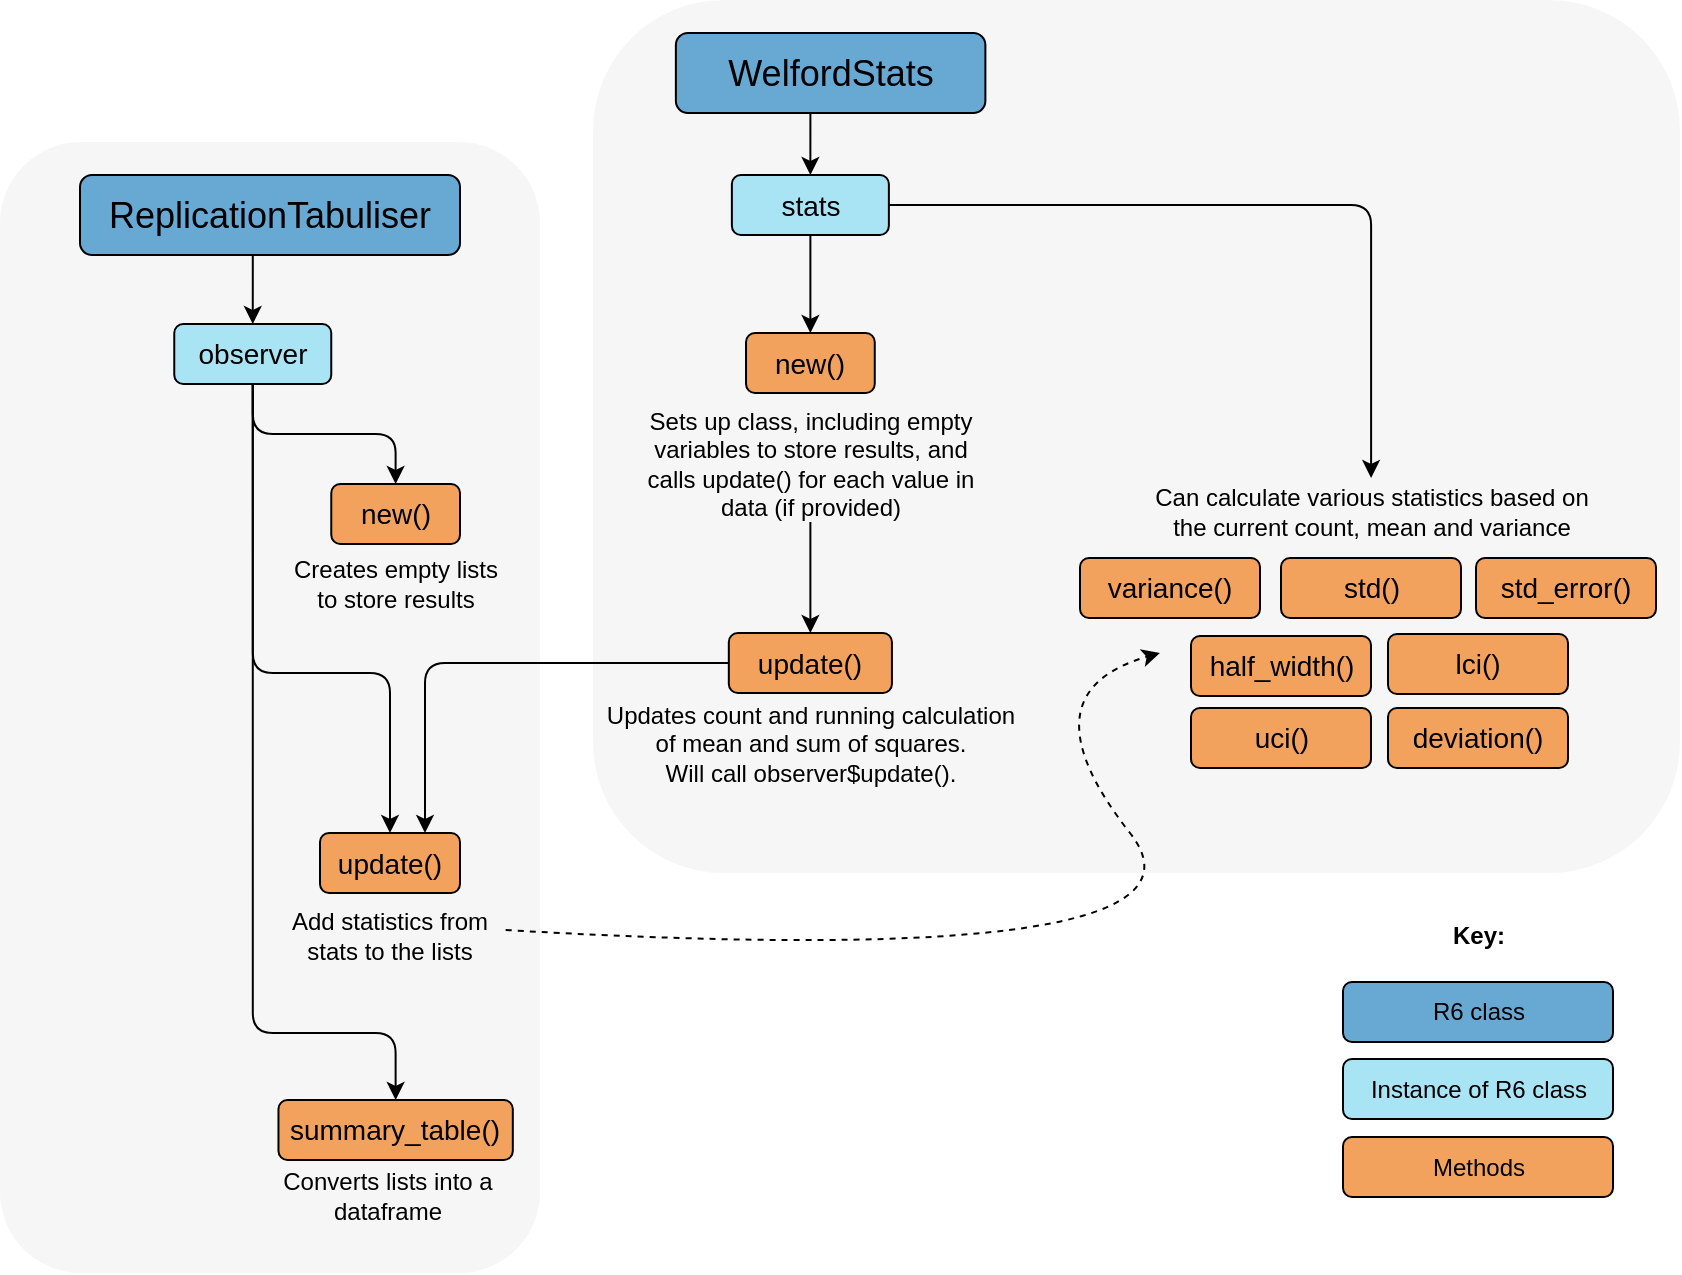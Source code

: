 <mxfile version="26.1.1">
  <diagram name="Page-1" id="ynTKS2v_TZv17swCPKiS">
    <mxGraphModel dx="1097" dy="831" grid="1" gridSize="10" guides="1" tooltips="1" connect="1" arrows="1" fold="1" page="1" pageScale="1" pageWidth="827" pageHeight="1169" math="0" shadow="0">
      <root>
        <mxCell id="0" />
        <mxCell id="1" parent="0" />
        <mxCell id="q0k77vlWbUJt_Vhd_Qly-42" value="" style="rounded=1;whiteSpace=wrap;html=1;strokeColor=none;fillColor=#EEEEEE;fontStyle=1;opacity=50;" parent="1" vertex="1">
          <mxGeometry x="336.5" y="40" width="543.5" height="436.5" as="geometry" />
        </mxCell>
        <mxCell id="ltitkqDnKHNBnyyiyaz9-67" value="" style="rounded=1;whiteSpace=wrap;html=1;strokeColor=none;fillColor=#EEEEEE;fontStyle=1;opacity=50;" parent="1" vertex="1">
          <mxGeometry x="40" y="111" width="270" height="565.5" as="geometry" />
        </mxCell>
        <mxCell id="q0k77vlWbUJt_Vhd_Qly-6" style="edgeStyle=orthogonalEdgeStyle;rounded=0;orthogonalLoop=1;jettySize=auto;html=1;exitX=0.5;exitY=1;exitDx=0;exitDy=0;entryX=0.5;entryY=0;entryDx=0;entryDy=0;" parent="1" source="ltitkqDnKHNBnyyiyaz9-6" target="q0k77vlWbUJt_Vhd_Qly-5" edge="1">
          <mxGeometry relative="1" as="geometry" />
        </mxCell>
        <mxCell id="ltitkqDnKHNBnyyiyaz9-6" value="&lt;font style=&quot;font-size: 18px;&quot;&gt;WelfordStats&lt;/font&gt;" style="rounded=1;whiteSpace=wrap;html=1;fillColor=#68A9D4;" parent="1" vertex="1">
          <mxGeometry x="377.94" y="56.5" width="154.75" height="40" as="geometry" />
        </mxCell>
        <mxCell id="ltitkqDnKHNBnyyiyaz9-41" value="Key:" style="text;html=1;align=center;verticalAlign=middle;whiteSpace=wrap;rounded=1;fontStyle=1;" parent="1" vertex="1">
          <mxGeometry x="756.5" y="495.5" width="45" height="25" as="geometry" />
        </mxCell>
        <mxCell id="ltitkqDnKHNBnyyiyaz9-43" value="Methods" style="rounded=1;whiteSpace=wrap;html=1;fillColor=#F2A25C;" parent="1" vertex="1">
          <mxGeometry x="711.5" y="608.5" width="135" height="30" as="geometry" />
        </mxCell>
        <mxCell id="ltitkqDnKHNBnyyiyaz9-44" value="Instance of R6 class" style="rounded=1;whiteSpace=wrap;html=1;fillColor=#A9E4F5;" parent="1" vertex="1">
          <mxGeometry x="711.5" y="569.5" width="135" height="30" as="geometry" />
        </mxCell>
        <mxCell id="ltitkqDnKHNBnyyiyaz9-45" value="R6 class" style="rounded=1;whiteSpace=wrap;html=1;fillColor=#68A9D4;" parent="1" vertex="1">
          <mxGeometry x="711.5" y="531" width="135" height="30" as="geometry" />
        </mxCell>
        <mxCell id="ltitkqDnKHNBnyyiyaz9-88" value="" style="curved=1;endArrow=classic;html=1;rounded=1;dashed=1;exitX=1;exitY=0;exitDx=0;exitDy=0;" parent="1" edge="1">
          <mxGeometry width="50" height="50" relative="1" as="geometry">
            <mxPoint x="292.82" y="505" as="sourcePoint" />
            <mxPoint x="620" y="366.5" as="targetPoint" />
            <Array as="points">
              <mxPoint x="660" y="526.5" />
              <mxPoint x="550" y="386.5" />
            </Array>
          </mxGeometry>
        </mxCell>
        <mxCell id="q0k77vlWbUJt_Vhd_Qly-1" value="&lt;font style=&quot;font-size: 14px;&quot;&gt;new()&lt;/font&gt;" style="rounded=1;whiteSpace=wrap;html=1;fillColor=#F2A25C;" parent="1" vertex="1">
          <mxGeometry x="413.01" y="206.5" width="64.37" height="30" as="geometry" />
        </mxCell>
        <mxCell id="q0k77vlWbUJt_Vhd_Qly-34" style="edgeStyle=orthogonalEdgeStyle;rounded=1;orthogonalLoop=1;jettySize=auto;html=1;exitX=0;exitY=0.5;exitDx=0;exitDy=0;entryX=0.75;entryY=0;entryDx=0;entryDy=0;curved=0;" parent="1" source="q0k77vlWbUJt_Vhd_Qly-3" target="q0k77vlWbUJt_Vhd_Qly-32" edge="1">
          <mxGeometry relative="1" as="geometry" />
        </mxCell>
        <mxCell id="q0k77vlWbUJt_Vhd_Qly-3" value="&lt;font style=&quot;font-size: 14px;&quot;&gt;update()&lt;/font&gt;" style="rounded=1;whiteSpace=wrap;html=1;fillColor=#F2A25C;" parent="1" vertex="1">
          <mxGeometry x="404.41" y="356.5" width="81.56" height="30" as="geometry" />
        </mxCell>
        <mxCell id="q0k77vlWbUJt_Vhd_Qly-7" style="edgeStyle=orthogonalEdgeStyle;rounded=0;orthogonalLoop=1;jettySize=auto;html=1;exitX=0.5;exitY=1;exitDx=0;exitDy=0;entryX=0.5;entryY=0;entryDx=0;entryDy=0;" parent="1" source="q0k77vlWbUJt_Vhd_Qly-5" target="q0k77vlWbUJt_Vhd_Qly-1" edge="1">
          <mxGeometry relative="1" as="geometry" />
        </mxCell>
        <mxCell id="q0k77vlWbUJt_Vhd_Qly-22" style="edgeStyle=orthogonalEdgeStyle;rounded=1;orthogonalLoop=1;jettySize=auto;html=1;exitX=1;exitY=0.5;exitDx=0;exitDy=0;curved=0;" parent="1" source="q0k77vlWbUJt_Vhd_Qly-5" edge="1" target="q0k77vlWbUJt_Vhd_Qly-19">
          <mxGeometry relative="1" as="geometry">
            <mxPoint x="730" y="196.5" as="targetPoint" />
          </mxGeometry>
        </mxCell>
        <mxCell id="q0k77vlWbUJt_Vhd_Qly-5" value="&lt;font style=&quot;font-size: 14px;&quot;&gt;stats&lt;/font&gt;" style="rounded=1;whiteSpace=wrap;html=1;fillColor=#A9E4F5;" parent="1" vertex="1">
          <mxGeometry x="405.94" y="127.5" width="78.5" height="30" as="geometry" />
        </mxCell>
        <mxCell id="1YQfei4QBcS1-SSEy_-4-2" style="edgeStyle=orthogonalEdgeStyle;rounded=0;orthogonalLoop=1;jettySize=auto;html=1;exitX=0.5;exitY=1;exitDx=0;exitDy=0;" edge="1" parent="1" source="q0k77vlWbUJt_Vhd_Qly-8" target="q0k77vlWbUJt_Vhd_Qly-3">
          <mxGeometry relative="1" as="geometry" />
        </mxCell>
        <mxCell id="q0k77vlWbUJt_Vhd_Qly-8" value="Sets up class, including empty variables to store results, and calls update() for each value in data (if provided)" style="text;html=1;align=center;verticalAlign=middle;whiteSpace=wrap;rounded=1;" parent="1" vertex="1">
          <mxGeometry x="357.69" y="242.5" width="175" height="58.5" as="geometry" />
        </mxCell>
        <mxCell id="q0k77vlWbUJt_Vhd_Qly-10" value="Updates count and running calculation of mean and sum of squares.&lt;div&gt;Will call observer$update().&lt;/div&gt;" style="text;html=1;align=center;verticalAlign=middle;whiteSpace=wrap;rounded=1;" parent="1" vertex="1">
          <mxGeometry x="336.5" y="386.5" width="217.38" height="50" as="geometry" />
        </mxCell>
        <mxCell id="q0k77vlWbUJt_Vhd_Qly-12" value="&lt;span style=&quot;font-size: 14px;&quot;&gt;variance()&lt;/span&gt;" style="rounded=1;whiteSpace=wrap;html=1;fillColor=#F2A25C;" parent="1" vertex="1">
          <mxGeometry x="580" y="319" width="90" height="30" as="geometry" />
        </mxCell>
        <mxCell id="q0k77vlWbUJt_Vhd_Qly-13" value="&lt;span style=&quot;font-size: 14px;&quot;&gt;std()&lt;/span&gt;" style="rounded=1;whiteSpace=wrap;html=1;fillColor=#F2A25C;" parent="1" vertex="1">
          <mxGeometry x="680.5" y="319" width="90" height="30" as="geometry" />
        </mxCell>
        <mxCell id="q0k77vlWbUJt_Vhd_Qly-14" value="&lt;span style=&quot;font-size: 14px;&quot;&gt;std_error()&lt;/span&gt;" style="rounded=1;whiteSpace=wrap;html=1;fillColor=#F2A25C;" parent="1" vertex="1">
          <mxGeometry x="778" y="319" width="90" height="30" as="geometry" />
        </mxCell>
        <mxCell id="q0k77vlWbUJt_Vhd_Qly-15" value="&lt;span style=&quot;font-size: 14px;&quot;&gt;half_width()&lt;/span&gt;" style="rounded=1;whiteSpace=wrap;html=1;fillColor=#F2A25C;" parent="1" vertex="1">
          <mxGeometry x="635.5" y="358" width="90" height="30" as="geometry" />
        </mxCell>
        <mxCell id="q0k77vlWbUJt_Vhd_Qly-16" value="&lt;span style=&quot;font-size: 14px;&quot;&gt;lci()&lt;/span&gt;" style="rounded=1;whiteSpace=wrap;html=1;fillColor=#F2A25C;" parent="1" vertex="1">
          <mxGeometry x="734" y="357" width="90" height="30" as="geometry" />
        </mxCell>
        <mxCell id="q0k77vlWbUJt_Vhd_Qly-17" value="&lt;span style=&quot;font-size: 14px;&quot;&gt;uci()&lt;/span&gt;" style="rounded=1;whiteSpace=wrap;html=1;fillColor=#F2A25C;" parent="1" vertex="1">
          <mxGeometry x="635.5" y="394" width="90" height="30" as="geometry" />
        </mxCell>
        <mxCell id="q0k77vlWbUJt_Vhd_Qly-18" value="&lt;span style=&quot;font-size: 14px;&quot;&gt;deviation()&lt;/span&gt;" style="rounded=1;whiteSpace=wrap;html=1;fillColor=#F2A25C;" parent="1" vertex="1">
          <mxGeometry x="734" y="394" width="90" height="30" as="geometry" />
        </mxCell>
        <mxCell id="q0k77vlWbUJt_Vhd_Qly-19" value="Can calculate various statistics based on the current count, mean and variance" style="text;html=1;align=center;verticalAlign=middle;whiteSpace=wrap;rounded=1;" parent="1" vertex="1">
          <mxGeometry x="610.75" y="279" width="229.5" height="33" as="geometry" />
        </mxCell>
        <mxCell id="q0k77vlWbUJt_Vhd_Qly-27" style="edgeStyle=orthogonalEdgeStyle;rounded=0;orthogonalLoop=1;jettySize=auto;html=1;exitX=0.5;exitY=1;exitDx=0;exitDy=0;entryX=0.5;entryY=0;entryDx=0;entryDy=0;" parent="1" source="q0k77vlWbUJt_Vhd_Qly-24" target="q0k77vlWbUJt_Vhd_Qly-25" edge="1">
          <mxGeometry relative="1" as="geometry" />
        </mxCell>
        <mxCell id="q0k77vlWbUJt_Vhd_Qly-24" value="&lt;font style=&quot;font-size: 18px;&quot;&gt;ReplicationTabuliser&lt;/font&gt;" style="rounded=1;whiteSpace=wrap;html=1;fillColor=#68A9D4;" parent="1" vertex="1">
          <mxGeometry x="80" y="127.5" width="190" height="40" as="geometry" />
        </mxCell>
        <mxCell id="q0k77vlWbUJt_Vhd_Qly-35" style="edgeStyle=orthogonalEdgeStyle;shape=connector;curved=0;rounded=1;orthogonalLoop=1;jettySize=auto;html=1;exitX=0.5;exitY=1;exitDx=0;exitDy=0;entryX=0.5;entryY=0;entryDx=0;entryDy=0;strokeColor=default;align=center;verticalAlign=middle;fontFamily=Helvetica;fontSize=11;fontColor=default;labelBackgroundColor=default;endArrow=classic;" parent="1" source="q0k77vlWbUJt_Vhd_Qly-25" target="q0k77vlWbUJt_Vhd_Qly-29" edge="1">
          <mxGeometry relative="1" as="geometry" />
        </mxCell>
        <mxCell id="q0k77vlWbUJt_Vhd_Qly-36" style="edgeStyle=orthogonalEdgeStyle;shape=connector;curved=0;rounded=1;orthogonalLoop=1;jettySize=auto;html=1;exitX=0.5;exitY=1;exitDx=0;exitDy=0;entryX=0.5;entryY=0;entryDx=0;entryDy=0;strokeColor=default;align=center;verticalAlign=middle;fontFamily=Helvetica;fontSize=11;fontColor=default;labelBackgroundColor=default;endArrow=classic;" parent="1" source="q0k77vlWbUJt_Vhd_Qly-25" target="q0k77vlWbUJt_Vhd_Qly-32" edge="1">
          <mxGeometry relative="1" as="geometry">
            <Array as="points">
              <mxPoint x="166" y="376.5" />
              <mxPoint x="235" y="376.5" />
            </Array>
          </mxGeometry>
        </mxCell>
        <mxCell id="q0k77vlWbUJt_Vhd_Qly-41" style="edgeStyle=orthogonalEdgeStyle;shape=connector;curved=0;rounded=1;orthogonalLoop=1;jettySize=auto;html=1;exitX=0.5;exitY=1;exitDx=0;exitDy=0;entryX=0.5;entryY=0;entryDx=0;entryDy=0;strokeColor=default;align=center;verticalAlign=middle;fontFamily=Helvetica;fontSize=11;fontColor=default;labelBackgroundColor=default;endArrow=classic;" parent="1" source="q0k77vlWbUJt_Vhd_Qly-25" target="q0k77vlWbUJt_Vhd_Qly-37" edge="1">
          <mxGeometry relative="1" as="geometry">
            <Array as="points">
              <mxPoint x="166" y="556.5" />
              <mxPoint x="238" y="556.5" />
            </Array>
          </mxGeometry>
        </mxCell>
        <mxCell id="q0k77vlWbUJt_Vhd_Qly-25" value="&lt;font style=&quot;font-size: 14px;&quot;&gt;observer&lt;/font&gt;" style="rounded=1;whiteSpace=wrap;html=1;fillColor=#A9E4F5;" parent="1" vertex="1">
          <mxGeometry x="127.13" y="202" width="78.5" height="30" as="geometry" />
        </mxCell>
        <mxCell id="q0k77vlWbUJt_Vhd_Qly-29" value="&lt;font style=&quot;font-size: 14px;&quot;&gt;new()&lt;/font&gt;" style="rounded=1;whiteSpace=wrap;html=1;fillColor=#F2A25C;" parent="1" vertex="1">
          <mxGeometry x="205.63" y="282" width="64.37" height="30" as="geometry" />
        </mxCell>
        <mxCell id="q0k77vlWbUJt_Vhd_Qly-31" value="Creates empty lists to store results" style="text;html=1;align=center;verticalAlign=middle;whiteSpace=wrap;rounded=1;" parent="1" vertex="1">
          <mxGeometry x="182.82" y="312" width="110" height="40" as="geometry" />
        </mxCell>
        <mxCell id="q0k77vlWbUJt_Vhd_Qly-32" value="&lt;font style=&quot;font-size: 14px;&quot;&gt;update()&lt;/font&gt;" style="rounded=1;whiteSpace=wrap;html=1;fillColor=#F2A25C;" parent="1" vertex="1">
          <mxGeometry x="200" y="456.5" width="70" height="30" as="geometry" />
        </mxCell>
        <mxCell id="q0k77vlWbUJt_Vhd_Qly-33" value="Add statistics from stats to the lists" style="text;html=1;align=center;verticalAlign=middle;whiteSpace=wrap;rounded=1;" parent="1" vertex="1">
          <mxGeometry x="180" y="488" width="110" height="40" as="geometry" />
        </mxCell>
        <mxCell id="q0k77vlWbUJt_Vhd_Qly-37" value="&lt;font style=&quot;font-size: 14px;&quot;&gt;summary_table()&lt;/font&gt;" style="rounded=1;whiteSpace=wrap;html=1;fillColor=#F2A25C;" parent="1" vertex="1">
          <mxGeometry x="179.23" y="590" width="117.18" height="30" as="geometry" />
        </mxCell>
        <mxCell id="q0k77vlWbUJt_Vhd_Qly-39" value="Converts lists into a dataframe" style="text;html=1;align=center;verticalAlign=middle;whiteSpace=wrap;rounded=1;" parent="1" vertex="1">
          <mxGeometry x="179.23" y="617" width="110" height="41.5" as="geometry" />
        </mxCell>
      </root>
    </mxGraphModel>
  </diagram>
</mxfile>
